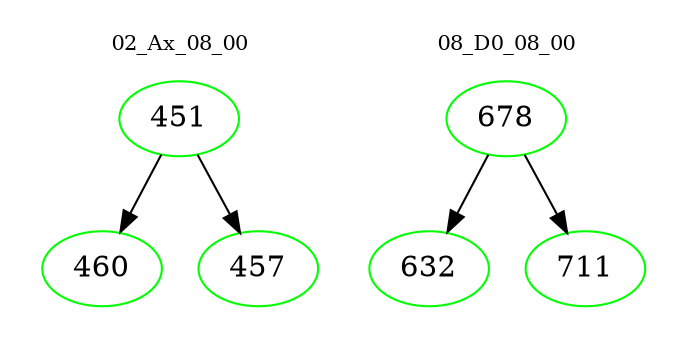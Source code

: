 digraph{
subgraph cluster_0 {
color = white
label = "02_Ax_08_00";
fontsize=10;
T0_451 [label="451", color="green"]
T0_451 -> T0_460 [color="black"]
T0_460 [label="460", color="green"]
T0_451 -> T0_457 [color="black"]
T0_457 [label="457", color="green"]
}
subgraph cluster_1 {
color = white
label = "08_D0_08_00";
fontsize=10;
T1_678 [label="678", color="green"]
T1_678 -> T1_632 [color="black"]
T1_632 [label="632", color="green"]
T1_678 -> T1_711 [color="black"]
T1_711 [label="711", color="green"]
}
}

